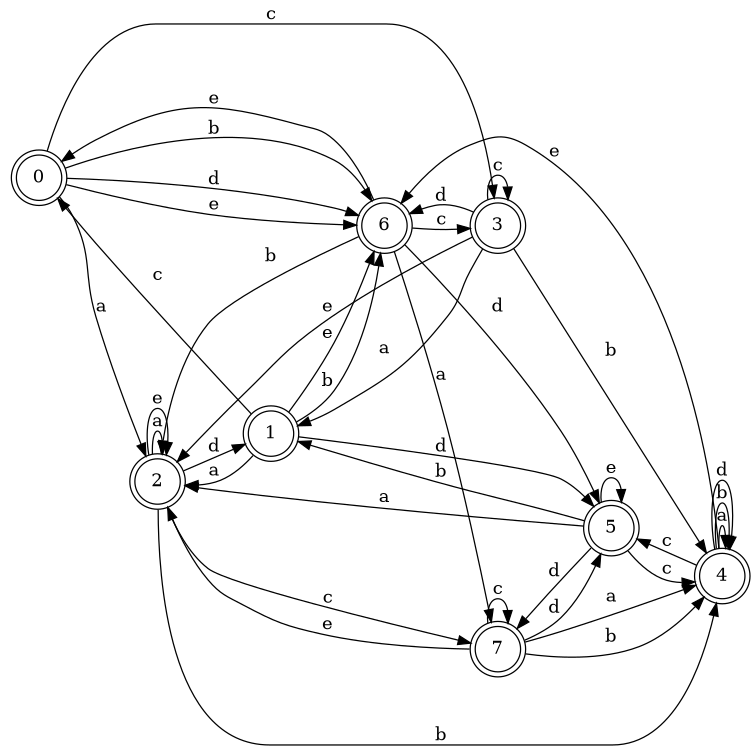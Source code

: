 digraph n7_10 {
__start0 [label="" shape="none"];

rankdir=LR;
size="8,5";

s0 [style="rounded,filled", color="black", fillcolor="white" shape="doublecircle", label="0"];
s1 [style="rounded,filled", color="black", fillcolor="white" shape="doublecircle", label="1"];
s2 [style="rounded,filled", color="black", fillcolor="white" shape="doublecircle", label="2"];
s3 [style="rounded,filled", color="black", fillcolor="white" shape="doublecircle", label="3"];
s4 [style="rounded,filled", color="black", fillcolor="white" shape="doublecircle", label="4"];
s5 [style="rounded,filled", color="black", fillcolor="white" shape="doublecircle", label="5"];
s6 [style="rounded,filled", color="black", fillcolor="white" shape="doublecircle", label="6"];
s7 [style="rounded,filled", color="black", fillcolor="white" shape="doublecircle", label="7"];
s0 -> s2 [label="a"];
s0 -> s6 [label="b"];
s0 -> s3 [label="c"];
s0 -> s6 [label="d"];
s0 -> s6 [label="e"];
s1 -> s2 [label="a"];
s1 -> s6 [label="b"];
s1 -> s0 [label="c"];
s1 -> s5 [label="d"];
s1 -> s6 [label="e"];
s2 -> s2 [label="a"];
s2 -> s4 [label="b"];
s2 -> s7 [label="c"];
s2 -> s1 [label="d"];
s2 -> s2 [label="e"];
s3 -> s1 [label="a"];
s3 -> s4 [label="b"];
s3 -> s3 [label="c"];
s3 -> s6 [label="d"];
s3 -> s2 [label="e"];
s4 -> s4 [label="a"];
s4 -> s4 [label="b"];
s4 -> s5 [label="c"];
s4 -> s4 [label="d"];
s4 -> s6 [label="e"];
s5 -> s2 [label="a"];
s5 -> s1 [label="b"];
s5 -> s4 [label="c"];
s5 -> s7 [label="d"];
s5 -> s5 [label="e"];
s6 -> s7 [label="a"];
s6 -> s2 [label="b"];
s6 -> s3 [label="c"];
s6 -> s5 [label="d"];
s6 -> s0 [label="e"];
s7 -> s4 [label="a"];
s7 -> s4 [label="b"];
s7 -> s7 [label="c"];
s7 -> s5 [label="d"];
s7 -> s2 [label="e"];

}